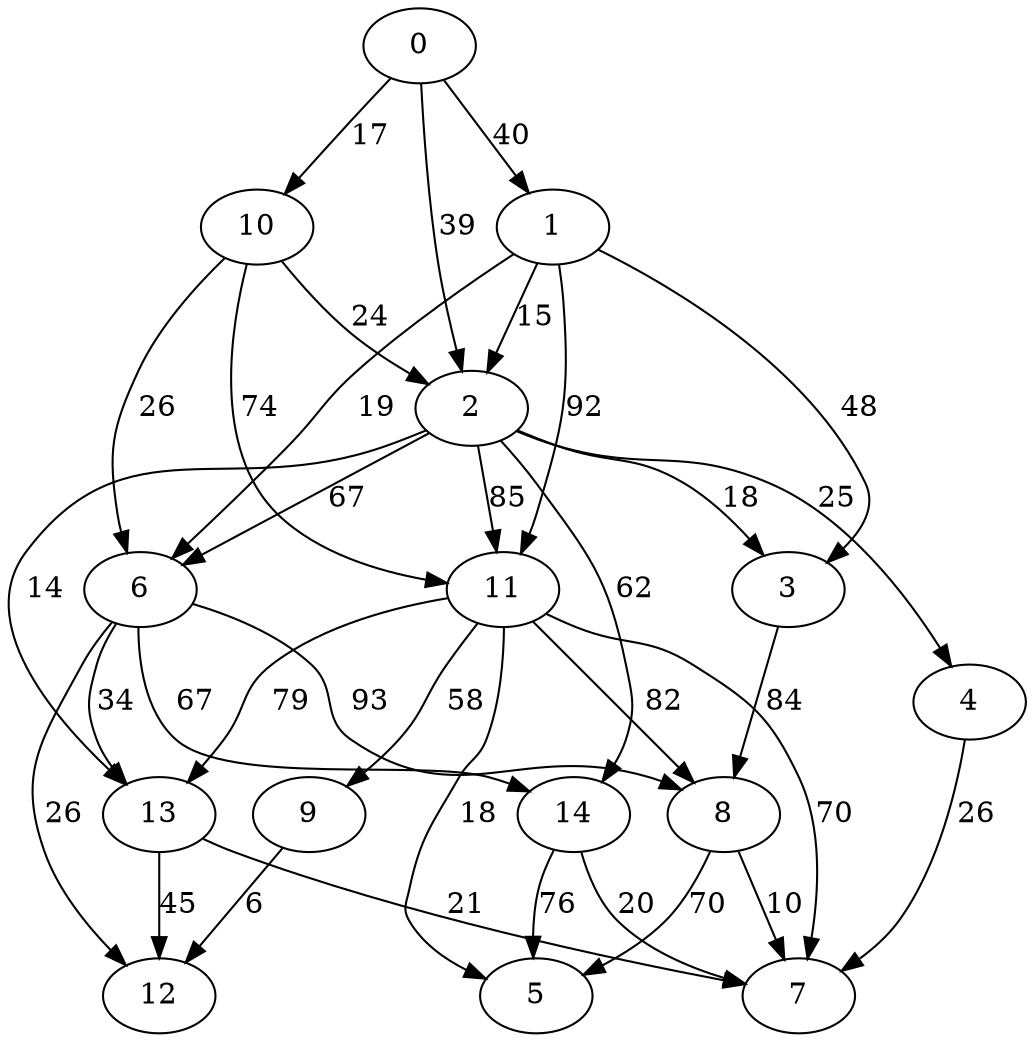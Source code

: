 digraph G {
0;
0->1[label=40]
0->10[label=17]
0->2[label=39]
1;
1->3[label=48]
1->6[label=19]
1->2[label=15]
1->11[label=92]
2;
2->6[label=67]
2->4[label=25]
2->3[label=18]
2->13[label=14]
2->11[label=85]
2->14[label=62]
3;
3->8[label=84]
4;
4->7[label=26]
5;
6;
6->13[label=34]
6->14[label=67]
6->12[label=26]
6->8[label=93]
7;
8;
8->5[label=70]
8->7[label=10]
9;
9->12[label=6]
10;
10->2[label=24]
10->11[label=74]
10->6[label=26]
11;
11->8[label=82]
11->9[label=58]
11->5[label=18]
11->7[label=70]
11->13[label=79]
12;
13;
13->7[label=21]
13->12[label=45]
14;
14->5[label=76]
14->7[label=20]
}

